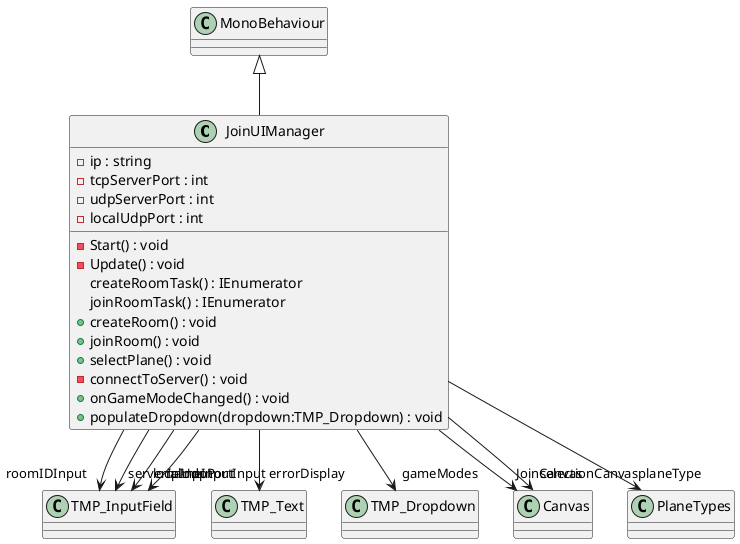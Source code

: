 @startuml
class JoinUIManager {
    - ip : string
    - tcpServerPort : int
    - udpServerPort : int
    - localUdpPort : int
    - Start() : void
    - Update() : void
    createRoomTask() : IEnumerator
    joinRoomTask() : IEnumerator
    + createRoom() : void
    + joinRoom() : void
    + selectPlane() : void
    - connectToServer() : void
    + onGameModeChanged() : void
    + populateDropdown(dropdown:TMP_Dropdown) : void
}
MonoBehaviour <|-- JoinUIManager
JoinUIManager --> "roomIDInput" TMP_InputField
JoinUIManager --> "serverIpInput" TMP_InputField
JoinUIManager --> "localUdpPortInput" TMP_InputField
JoinUIManager --> "nameInput" TMP_InputField
JoinUIManager --> "errorDisplay" TMP_Text
JoinUIManager --> "gameModes" TMP_Dropdown
JoinUIManager --> "JoinCanvas" Canvas
JoinUIManager --> "selectionCanvas" Canvas
JoinUIManager --> "planeType" PlaneTypes
@enduml
